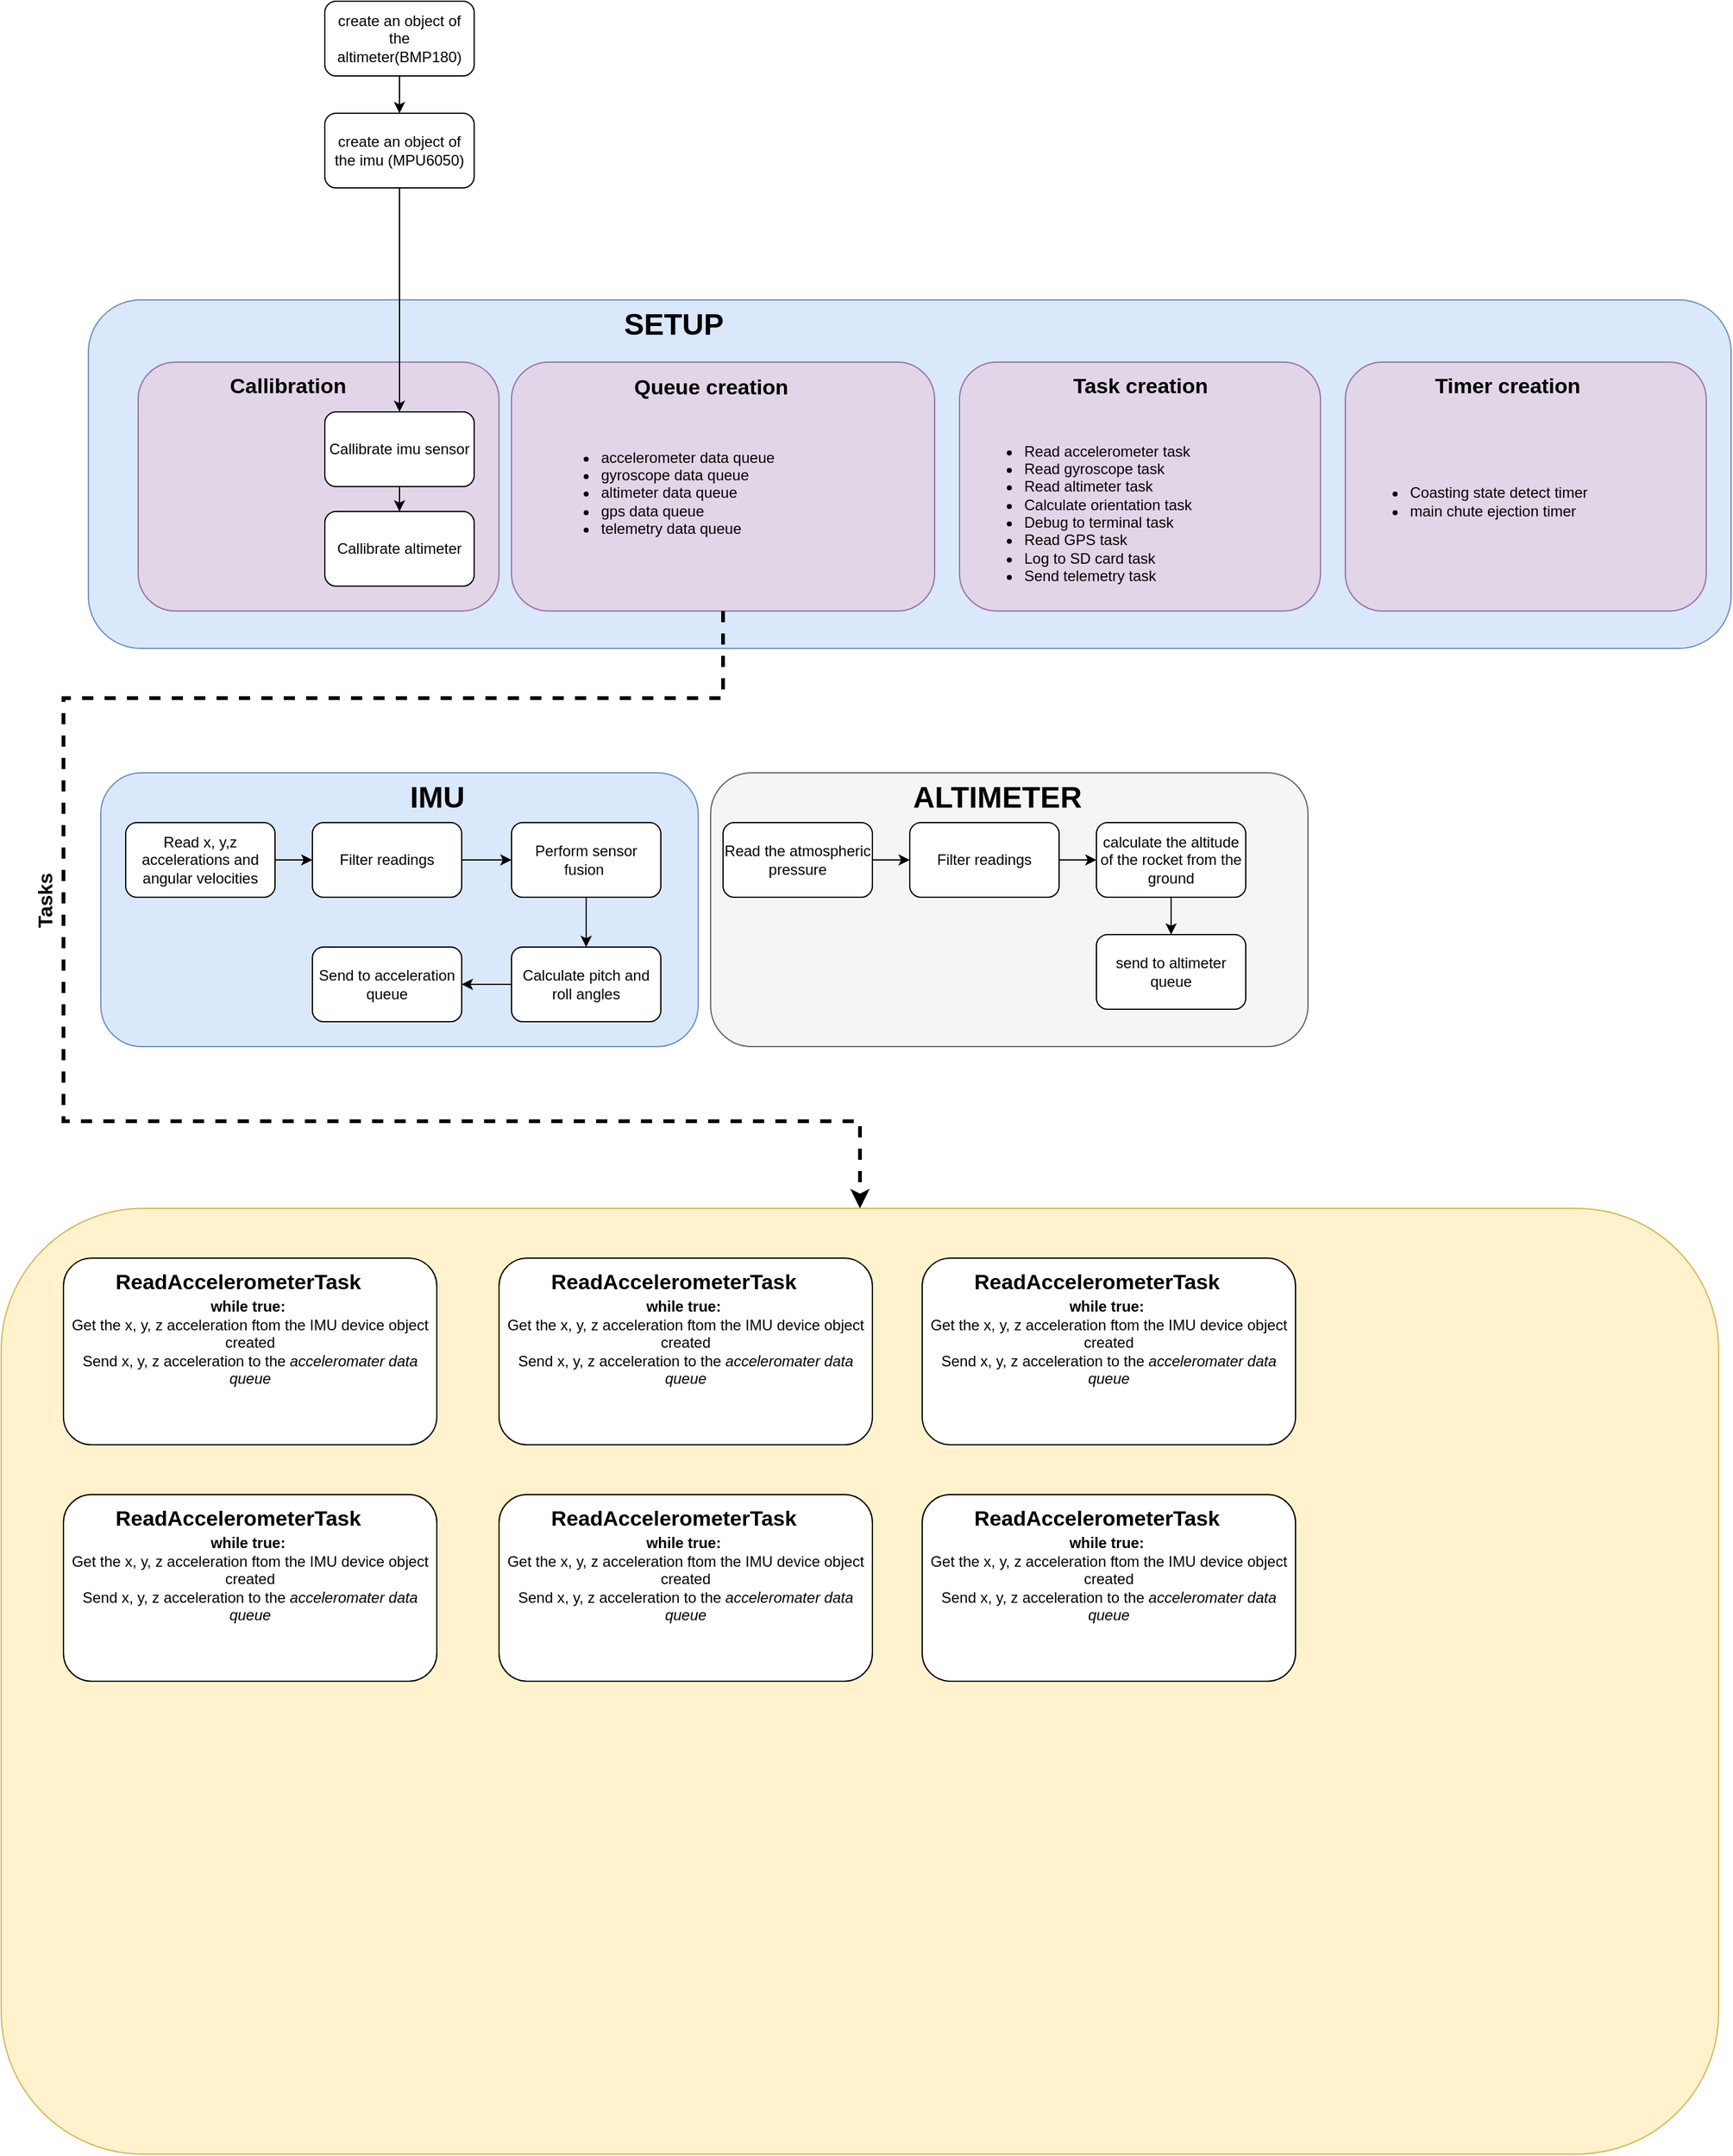 <mxfile version="23.1.5" type="device">
  <diagram name="Page-1" id="f-ALwUGwL-EFkVJl5GzK">
    <mxGraphModel dx="610" dy="2020" grid="1" gridSize="10" guides="1" tooltips="1" connect="1" arrows="1" fold="1" page="1" pageScale="1" pageWidth="1169" pageHeight="1654" math="0" shadow="0">
      <root>
        <mxCell id="0" />
        <mxCell id="1" parent="0" />
        <mxCell id="uMLwVHBDYfd982OoUYMV-40" value="" style="rounded=1;whiteSpace=wrap;html=1;fillColor=#dae8fc;strokeColor=#6c8ebf;" vertex="1" parent="1">
          <mxGeometry x="110" y="-30" width="1320" height="280" as="geometry" />
        </mxCell>
        <mxCell id="uMLwVHBDYfd982OoUYMV-20" value="" style="rounded=1;whiteSpace=wrap;html=1;fillColor=#dae8fc;strokeColor=#6c8ebf;" vertex="1" parent="1">
          <mxGeometry x="120" y="350" width="480" height="220" as="geometry" />
        </mxCell>
        <mxCell id="uMLwVHBDYfd982OoUYMV-19" value="" style="rounded=1;whiteSpace=wrap;html=1;fillColor=#e1d5e7;strokeColor=#9673a6;" vertex="1" parent="1">
          <mxGeometry x="150" y="20" width="290" height="200" as="geometry" />
        </mxCell>
        <mxCell id="uMLwVHBDYfd982OoUYMV-7" style="edgeStyle=orthogonalEdgeStyle;rounded=0;orthogonalLoop=1;jettySize=auto;html=1;entryX=0;entryY=0.5;entryDx=0;entryDy=0;" edge="1" parent="1" source="uMLwVHBDYfd982OoUYMV-3" target="uMLwVHBDYfd982OoUYMV-4">
          <mxGeometry relative="1" as="geometry" />
        </mxCell>
        <mxCell id="uMLwVHBDYfd982OoUYMV-3" value="Read x, y,z accelerations and angular velocities" style="rounded=1;whiteSpace=wrap;html=1;" vertex="1" parent="1">
          <mxGeometry x="140" y="390" width="120" height="60" as="geometry" />
        </mxCell>
        <mxCell id="uMLwVHBDYfd982OoUYMV-11" style="edgeStyle=orthogonalEdgeStyle;rounded=0;orthogonalLoop=1;jettySize=auto;html=1;entryX=0;entryY=0.5;entryDx=0;entryDy=0;" edge="1" parent="1" source="uMLwVHBDYfd982OoUYMV-4" target="uMLwVHBDYfd982OoUYMV-9">
          <mxGeometry relative="1" as="geometry" />
        </mxCell>
        <mxCell id="uMLwVHBDYfd982OoUYMV-4" value="Filter readings" style="rounded=1;whiteSpace=wrap;html=1;" vertex="1" parent="1">
          <mxGeometry x="290" y="390" width="120" height="60" as="geometry" />
        </mxCell>
        <mxCell id="uMLwVHBDYfd982OoUYMV-13" style="edgeStyle=orthogonalEdgeStyle;rounded=0;orthogonalLoop=1;jettySize=auto;html=1;entryX=1;entryY=0.5;entryDx=0;entryDy=0;" edge="1" parent="1" source="uMLwVHBDYfd982OoUYMV-5" target="uMLwVHBDYfd982OoUYMV-12">
          <mxGeometry relative="1" as="geometry" />
        </mxCell>
        <mxCell id="uMLwVHBDYfd982OoUYMV-5" value="Calculate pitch and roll angles" style="rounded=1;whiteSpace=wrap;html=1;" vertex="1" parent="1">
          <mxGeometry x="450" y="490" width="120" height="60" as="geometry" />
        </mxCell>
        <mxCell id="uMLwVHBDYfd982OoUYMV-10" style="edgeStyle=orthogonalEdgeStyle;rounded=0;orthogonalLoop=1;jettySize=auto;html=1;entryX=0.5;entryY=0;entryDx=0;entryDy=0;" edge="1" parent="1" source="uMLwVHBDYfd982OoUYMV-9" target="uMLwVHBDYfd982OoUYMV-5">
          <mxGeometry relative="1" as="geometry" />
        </mxCell>
        <mxCell id="uMLwVHBDYfd982OoUYMV-9" value="Perform sensor fusion&amp;nbsp;" style="rounded=1;whiteSpace=wrap;html=1;" vertex="1" parent="1">
          <mxGeometry x="450" y="390" width="120" height="60" as="geometry" />
        </mxCell>
        <mxCell id="uMLwVHBDYfd982OoUYMV-12" value="Send to acceleration queue" style="rounded=1;whiteSpace=wrap;html=1;" vertex="1" parent="1">
          <mxGeometry x="290" y="490" width="120" height="60" as="geometry" />
        </mxCell>
        <mxCell id="uMLwVHBDYfd982OoUYMV-33" value="" style="edgeStyle=orthogonalEdgeStyle;rounded=0;orthogonalLoop=1;jettySize=auto;html=1;" edge="1" parent="1" source="uMLwVHBDYfd982OoUYMV-15" target="uMLwVHBDYfd982OoUYMV-32">
          <mxGeometry relative="1" as="geometry" />
        </mxCell>
        <mxCell id="uMLwVHBDYfd982OoUYMV-15" value="Callibrate imu sensor" style="rounded=1;whiteSpace=wrap;html=1;" vertex="1" parent="1">
          <mxGeometry x="300" y="60" width="120" height="60" as="geometry" />
        </mxCell>
        <mxCell id="uMLwVHBDYfd982OoUYMV-18" value="" style="edgeStyle=orthogonalEdgeStyle;rounded=0;orthogonalLoop=1;jettySize=auto;html=1;" edge="1" parent="1" source="uMLwVHBDYfd982OoUYMV-16" target="uMLwVHBDYfd982OoUYMV-15">
          <mxGeometry relative="1" as="geometry" />
        </mxCell>
        <mxCell id="uMLwVHBDYfd982OoUYMV-16" value="create an object of the imu (MPU6050)" style="rounded=1;whiteSpace=wrap;html=1;" vertex="1" parent="1">
          <mxGeometry x="300" y="-180" width="120" height="60" as="geometry" />
        </mxCell>
        <mxCell id="uMLwVHBDYfd982OoUYMV-21" value="IMU" style="text;strokeColor=none;fillColor=none;html=1;fontSize=24;fontStyle=1;verticalAlign=middle;align=center;" vertex="1" parent="1">
          <mxGeometry x="340" y="350" width="100" height="40" as="geometry" />
        </mxCell>
        <mxCell id="uMLwVHBDYfd982OoUYMV-22" value="" style="rounded=1;whiteSpace=wrap;html=1;fillColor=#f5f5f5;strokeColor=#666666;fontColor=#333333;" vertex="1" parent="1">
          <mxGeometry x="610" y="350" width="480" height="220" as="geometry" />
        </mxCell>
        <mxCell id="uMLwVHBDYfd982OoUYMV-23" value="ALTIMETER" style="text;strokeColor=none;fillColor=none;html=1;fontSize=24;fontStyle=1;verticalAlign=middle;align=center;" vertex="1" parent="1">
          <mxGeometry x="790" y="350" width="100" height="40" as="geometry" />
        </mxCell>
        <mxCell id="uMLwVHBDYfd982OoUYMV-34" value="" style="edgeStyle=orthogonalEdgeStyle;rounded=0;orthogonalLoop=1;jettySize=auto;html=1;" edge="1" parent="1" source="uMLwVHBDYfd982OoUYMV-24" target="uMLwVHBDYfd982OoUYMV-16">
          <mxGeometry relative="1" as="geometry" />
        </mxCell>
        <mxCell id="uMLwVHBDYfd982OoUYMV-24" value="create an object of the altimeter(BMP180)" style="rounded=1;whiteSpace=wrap;html=1;" vertex="1" parent="1">
          <mxGeometry x="300" y="-270" width="120" height="60" as="geometry" />
        </mxCell>
        <mxCell id="uMLwVHBDYfd982OoUYMV-28" value="" style="edgeStyle=orthogonalEdgeStyle;rounded=0;orthogonalLoop=1;jettySize=auto;html=1;" edge="1" parent="1" source="uMLwVHBDYfd982OoUYMV-25" target="uMLwVHBDYfd982OoUYMV-26">
          <mxGeometry relative="1" as="geometry" />
        </mxCell>
        <mxCell id="uMLwVHBDYfd982OoUYMV-25" value="Read the atmospheric pressure" style="rounded=1;whiteSpace=wrap;html=1;" vertex="1" parent="1">
          <mxGeometry x="620" y="390" width="120" height="60" as="geometry" />
        </mxCell>
        <mxCell id="uMLwVHBDYfd982OoUYMV-29" value="" style="edgeStyle=orthogonalEdgeStyle;rounded=0;orthogonalLoop=1;jettySize=auto;html=1;" edge="1" parent="1" source="uMLwVHBDYfd982OoUYMV-26" target="uMLwVHBDYfd982OoUYMV-27">
          <mxGeometry relative="1" as="geometry" />
        </mxCell>
        <mxCell id="uMLwVHBDYfd982OoUYMV-26" value="Filter readings" style="rounded=1;whiteSpace=wrap;html=1;" vertex="1" parent="1">
          <mxGeometry x="770" y="390" width="120" height="60" as="geometry" />
        </mxCell>
        <mxCell id="uMLwVHBDYfd982OoUYMV-31" value="" style="edgeStyle=orthogonalEdgeStyle;rounded=0;orthogonalLoop=1;jettySize=auto;html=1;" edge="1" parent="1" source="uMLwVHBDYfd982OoUYMV-27" target="uMLwVHBDYfd982OoUYMV-30">
          <mxGeometry relative="1" as="geometry" />
        </mxCell>
        <mxCell id="uMLwVHBDYfd982OoUYMV-27" value="calculate the altitude of the rocket from the ground" style="rounded=1;whiteSpace=wrap;html=1;" vertex="1" parent="1">
          <mxGeometry x="920" y="390" width="120" height="60" as="geometry" />
        </mxCell>
        <mxCell id="uMLwVHBDYfd982OoUYMV-30" value="send to altimeter queue" style="rounded=1;whiteSpace=wrap;html=1;" vertex="1" parent="1">
          <mxGeometry x="920" y="480" width="120" height="60" as="geometry" />
        </mxCell>
        <mxCell id="uMLwVHBDYfd982OoUYMV-32" value="Callibrate altimeter" style="rounded=1;whiteSpace=wrap;html=1;" vertex="1" parent="1">
          <mxGeometry x="300" y="140" width="120" height="60" as="geometry" />
        </mxCell>
        <mxCell id="uMLwVHBDYfd982OoUYMV-39" value="Callibration" style="text;strokeColor=none;fillColor=none;html=1;fontSize=17;fontStyle=1;verticalAlign=middle;align=center;" vertex="1" parent="1">
          <mxGeometry x="220" y="20" width="100" height="40" as="geometry" />
        </mxCell>
        <mxCell id="uMLwVHBDYfd982OoUYMV-41" value="SETUP" style="text;strokeColor=none;fillColor=none;html=1;fontSize=24;fontStyle=1;verticalAlign=middle;align=center;" vertex="1" parent="1">
          <mxGeometry x="530" y="-30" width="100" height="40" as="geometry" />
        </mxCell>
        <mxCell id="uMLwVHBDYfd982OoUYMV-42" value="" style="group" vertex="1" connectable="0" parent="1">
          <mxGeometry x="450" y="20" width="340" height="200" as="geometry" />
        </mxCell>
        <mxCell id="uMLwVHBDYfd982OoUYMV-36" value="" style="rounded=1;whiteSpace=wrap;html=1;fillColor=#e1d5e7;strokeColor=#9673a6;" vertex="1" parent="uMLwVHBDYfd982OoUYMV-42">
          <mxGeometry width="340" height="200" as="geometry" />
        </mxCell>
        <mxCell id="uMLwVHBDYfd982OoUYMV-37" value="Queue creation" style="text;strokeColor=none;fillColor=none;html=1;fontSize=17;fontStyle=1;verticalAlign=middle;align=center;" vertex="1" parent="uMLwVHBDYfd982OoUYMV-42">
          <mxGeometry x="110" width="100" height="42.105" as="geometry" />
        </mxCell>
        <mxCell id="uMLwVHBDYfd982OoUYMV-38" value="&lt;ul&gt;&lt;li&gt;accelerometer data queue&lt;/li&gt;&lt;li&gt;gyroscope data queue&lt;/li&gt;&lt;li&gt;altimeter data queue&lt;/li&gt;&lt;li&gt;gps data queue&lt;/li&gt;&lt;li&gt;telemetry data queue&lt;/li&gt;&lt;/ul&gt;" style="text;strokeColor=none;fillColor=none;html=1;whiteSpace=wrap;verticalAlign=middle;overflow=hidden;" vertex="1" parent="uMLwVHBDYfd982OoUYMV-42">
          <mxGeometry x="30" y="42.105" width="300" height="126.316" as="geometry" />
        </mxCell>
        <mxCell id="uMLwVHBDYfd982OoUYMV-43" value="" style="rounded=1;whiteSpace=wrap;html=1;fillColor=#e1d5e7;strokeColor=#9673a6;" vertex="1" parent="1">
          <mxGeometry x="810" y="20" width="290" height="200" as="geometry" />
        </mxCell>
        <mxCell id="uMLwVHBDYfd982OoUYMV-46" value="Task creation" style="text;strokeColor=none;fillColor=none;html=1;fontSize=17;fontStyle=1;verticalAlign=middle;align=center;" vertex="1" parent="1">
          <mxGeometry x="905" y="20" width="100" height="40" as="geometry" />
        </mxCell>
        <mxCell id="uMLwVHBDYfd982OoUYMV-47" value="&lt;ul&gt;&lt;li&gt;Read accelerometer task&lt;/li&gt;&lt;li&gt;Read gyroscope task&lt;/li&gt;&lt;li&gt;Read altimeter task&lt;/li&gt;&lt;li&gt;Calculate orientation task&lt;/li&gt;&lt;li&gt;Debug to terminal task&lt;/li&gt;&lt;li&gt;Read GPS task&lt;/li&gt;&lt;li&gt;Log to SD card task&lt;/li&gt;&lt;li&gt;Send telemetry task&lt;/li&gt;&lt;/ul&gt;" style="text;strokeColor=none;fillColor=none;html=1;whiteSpace=wrap;verticalAlign=middle;overflow=hidden;" vertex="1" parent="1">
          <mxGeometry x="820" y="70" width="200" height="130" as="geometry" />
        </mxCell>
        <mxCell id="uMLwVHBDYfd982OoUYMV-48" value="" style="rounded=1;whiteSpace=wrap;html=1;fillColor=#e1d5e7;strokeColor=#9673a6;" vertex="1" parent="1">
          <mxGeometry x="1120" y="20" width="290" height="200" as="geometry" />
        </mxCell>
        <mxCell id="uMLwVHBDYfd982OoUYMV-49" value="Timer creation" style="text;strokeColor=none;fillColor=none;html=1;fontSize=17;fontStyle=1;verticalAlign=middle;align=center;" vertex="1" parent="1">
          <mxGeometry x="1200" y="20" width="100" height="40" as="geometry" />
        </mxCell>
        <mxCell id="uMLwVHBDYfd982OoUYMV-50" value="&lt;span style=&quot;white-space: pre;&quot;&gt;&#x9;&lt;/span&gt;&lt;ul&gt;&lt;li&gt;Coasting state detect timer&lt;/li&gt;&lt;li&gt;main chute ejection timer&lt;/li&gt;&lt;/ul&gt;" style="text;strokeColor=none;fillColor=none;html=1;whiteSpace=wrap;verticalAlign=middle;overflow=hidden;" vertex="1" parent="1">
          <mxGeometry x="1130" y="60" width="200" height="130" as="geometry" />
        </mxCell>
        <mxCell id="uMLwVHBDYfd982OoUYMV-51" value="" style="rounded=1;whiteSpace=wrap;html=1;fillColor=#fff2cc;strokeColor=#d6b656;" vertex="1" parent="1">
          <mxGeometry x="40" y="700" width="1380" height="760" as="geometry" />
        </mxCell>
        <mxCell id="uMLwVHBDYfd982OoUYMV-52" style="edgeStyle=orthogonalEdgeStyle;rounded=0;orthogonalLoop=1;jettySize=auto;html=1;entryX=0.5;entryY=0;entryDx=0;entryDy=0;fontSize=11;strokeWidth=3;dashed=1;" edge="1" parent="1" source="uMLwVHBDYfd982OoUYMV-36" target="uMLwVHBDYfd982OoUYMV-51">
          <mxGeometry relative="1" as="geometry">
            <mxPoint x="590" y="310" as="targetPoint" />
            <Array as="points">
              <mxPoint x="620" y="290" />
              <mxPoint x="90" y="290" />
              <mxPoint x="90" y="630" />
              <mxPoint x="730" y="630" />
            </Array>
          </mxGeometry>
        </mxCell>
        <mxCell id="uMLwVHBDYfd982OoUYMV-54" value="&lt;b&gt;&lt;font style=&quot;font-size: 16px;&quot;&gt;Tasks&lt;/font&gt;&lt;/b&gt;" style="text;html=1;align=center;verticalAlign=middle;resizable=0;points=[];autosize=1;strokeColor=none;fillColor=none;rotation=-90;" vertex="1" parent="1">
          <mxGeometry x="40" y="438" width="70" height="30" as="geometry" />
        </mxCell>
        <mxCell id="uMLwVHBDYfd982OoUYMV-59" value="" style="group" vertex="1" connectable="0" parent="1">
          <mxGeometry x="90" y="740" width="300" height="150" as="geometry" />
        </mxCell>
        <mxCell id="uMLwVHBDYfd982OoUYMV-55" value="&lt;b&gt;while true:&amp;nbsp;&lt;/b&gt;&lt;br&gt;Get the x, y, z acceleration ftom the IMU device object created&lt;br&gt;Send x, y, z acceleration to the &lt;i&gt;acceleromater data queue&lt;/i&gt;&lt;div&gt;&lt;br/&gt;&lt;/div&gt;" style="rounded=1;whiteSpace=wrap;html=1;" vertex="1" parent="uMLwVHBDYfd982OoUYMV-59">
          <mxGeometry width="300" height="150" as="geometry" />
        </mxCell>
        <mxCell id="uMLwVHBDYfd982OoUYMV-56" value="ReadAccelerometerTask" style="text;strokeColor=none;fillColor=none;html=1;fontSize=17;fontStyle=1;verticalAlign=middle;align=center;" vertex="1" parent="uMLwVHBDYfd982OoUYMV-59">
          <mxGeometry x="90" width="100" height="40" as="geometry" />
        </mxCell>
        <mxCell id="uMLwVHBDYfd982OoUYMV-60" value="" style="group" vertex="1" connectable="0" parent="1">
          <mxGeometry x="440" y="740" width="300" height="150" as="geometry" />
        </mxCell>
        <mxCell id="uMLwVHBDYfd982OoUYMV-61" value="&lt;b&gt;while true:&amp;nbsp;&lt;/b&gt;&lt;br&gt;Get the x, y, z acceleration ftom the IMU device object created&lt;br&gt;Send x, y, z acceleration to the &lt;i&gt;acceleromater data queue&lt;/i&gt;&lt;div&gt;&lt;br/&gt;&lt;/div&gt;" style="rounded=1;whiteSpace=wrap;html=1;" vertex="1" parent="uMLwVHBDYfd982OoUYMV-60">
          <mxGeometry width="300" height="150" as="geometry" />
        </mxCell>
        <mxCell id="uMLwVHBDYfd982OoUYMV-62" value="ReadAccelerometerTask" style="text;strokeColor=none;fillColor=none;html=1;fontSize=17;fontStyle=1;verticalAlign=middle;align=center;" vertex="1" parent="uMLwVHBDYfd982OoUYMV-60">
          <mxGeometry x="90" width="100" height="40" as="geometry" />
        </mxCell>
        <mxCell id="uMLwVHBDYfd982OoUYMV-63" value="" style="group" vertex="1" connectable="0" parent="1">
          <mxGeometry x="780" y="740" width="300" height="150" as="geometry" />
        </mxCell>
        <mxCell id="uMLwVHBDYfd982OoUYMV-64" value="&lt;b&gt;while true:&amp;nbsp;&lt;/b&gt;&lt;br&gt;Get the x, y, z acceleration ftom the IMU device object created&lt;br&gt;Send x, y, z acceleration to the &lt;i&gt;acceleromater data queue&lt;/i&gt;&lt;div&gt;&lt;br/&gt;&lt;/div&gt;" style="rounded=1;whiteSpace=wrap;html=1;" vertex="1" parent="uMLwVHBDYfd982OoUYMV-63">
          <mxGeometry width="300" height="150" as="geometry" />
        </mxCell>
        <mxCell id="uMLwVHBDYfd982OoUYMV-65" value="ReadAccelerometerTask" style="text;strokeColor=none;fillColor=none;html=1;fontSize=17;fontStyle=1;verticalAlign=middle;align=center;" vertex="1" parent="uMLwVHBDYfd982OoUYMV-63">
          <mxGeometry x="90" width="100" height="40" as="geometry" />
        </mxCell>
        <mxCell id="uMLwVHBDYfd982OoUYMV-66" value="" style="group" vertex="1" connectable="0" parent="1">
          <mxGeometry x="90" y="930" width="300" height="150" as="geometry" />
        </mxCell>
        <mxCell id="uMLwVHBDYfd982OoUYMV-67" value="&lt;b&gt;while true:&amp;nbsp;&lt;/b&gt;&lt;br&gt;Get the x, y, z acceleration ftom the IMU device object created&lt;br&gt;Send x, y, z acceleration to the &lt;i&gt;acceleromater data queue&lt;/i&gt;&lt;div&gt;&lt;br/&gt;&lt;/div&gt;" style="rounded=1;whiteSpace=wrap;html=1;" vertex="1" parent="uMLwVHBDYfd982OoUYMV-66">
          <mxGeometry width="300" height="150" as="geometry" />
        </mxCell>
        <mxCell id="uMLwVHBDYfd982OoUYMV-68" value="ReadAccelerometerTask" style="text;strokeColor=none;fillColor=none;html=1;fontSize=17;fontStyle=1;verticalAlign=middle;align=center;" vertex="1" parent="uMLwVHBDYfd982OoUYMV-66">
          <mxGeometry x="90" width="100" height="40" as="geometry" />
        </mxCell>
        <mxCell id="uMLwVHBDYfd982OoUYMV-70" value="" style="group" vertex="1" connectable="0" parent="1">
          <mxGeometry x="440" y="930" width="300" height="150" as="geometry" />
        </mxCell>
        <mxCell id="uMLwVHBDYfd982OoUYMV-71" value="&lt;b&gt;while true:&amp;nbsp;&lt;/b&gt;&lt;br&gt;Get the x, y, z acceleration ftom the IMU device object created&lt;br&gt;Send x, y, z acceleration to the &lt;i&gt;acceleromater data queue&lt;/i&gt;&lt;div&gt;&lt;br/&gt;&lt;/div&gt;" style="rounded=1;whiteSpace=wrap;html=1;" vertex="1" parent="uMLwVHBDYfd982OoUYMV-70">
          <mxGeometry width="300" height="150" as="geometry" />
        </mxCell>
        <mxCell id="uMLwVHBDYfd982OoUYMV-72" value="ReadAccelerometerTask" style="text;strokeColor=none;fillColor=none;html=1;fontSize=17;fontStyle=1;verticalAlign=middle;align=center;" vertex="1" parent="uMLwVHBDYfd982OoUYMV-70">
          <mxGeometry x="90" width="100" height="40" as="geometry" />
        </mxCell>
        <mxCell id="uMLwVHBDYfd982OoUYMV-73" value="" style="group" vertex="1" connectable="0" parent="1">
          <mxGeometry x="780" y="930" width="300" height="150" as="geometry" />
        </mxCell>
        <mxCell id="uMLwVHBDYfd982OoUYMV-74" value="&lt;b&gt;while true:&amp;nbsp;&lt;/b&gt;&lt;br&gt;Get the x, y, z acceleration ftom the IMU device object created&lt;br&gt;Send x, y, z acceleration to the &lt;i&gt;acceleromater data queue&lt;/i&gt;&lt;div&gt;&lt;br/&gt;&lt;/div&gt;" style="rounded=1;whiteSpace=wrap;html=1;" vertex="1" parent="uMLwVHBDYfd982OoUYMV-73">
          <mxGeometry width="300" height="150" as="geometry" />
        </mxCell>
        <mxCell id="uMLwVHBDYfd982OoUYMV-75" value="ReadAccelerometerTask" style="text;strokeColor=none;fillColor=none;html=1;fontSize=17;fontStyle=1;verticalAlign=middle;align=center;" vertex="1" parent="uMLwVHBDYfd982OoUYMV-73">
          <mxGeometry x="90" width="100" height="40" as="geometry" />
        </mxCell>
      </root>
    </mxGraphModel>
  </diagram>
</mxfile>
